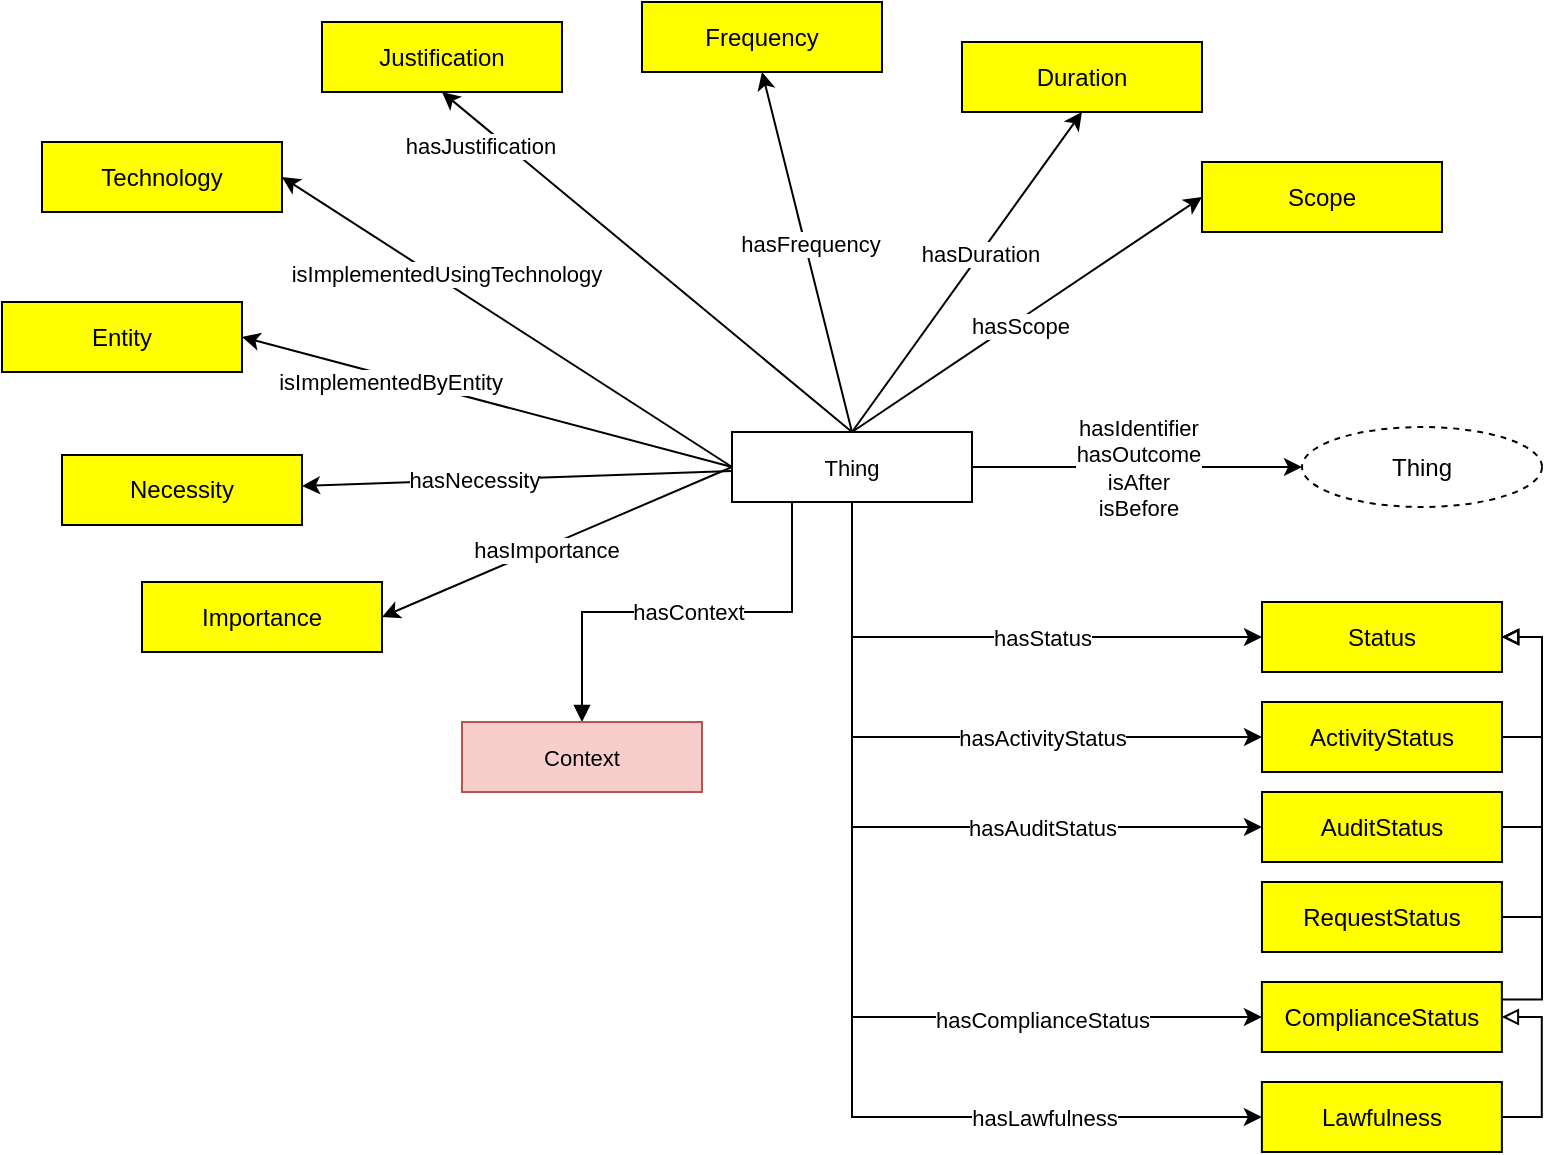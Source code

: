 <mxfile version="20.3.0" type="device"><diagram id="2JzxPIsm3S9Kwkjno1vS" name="Page-1"><mxGraphModel dx="1422" dy="882" grid="1" gridSize="10" guides="1" tooltips="1" connect="1" arrows="1" fold="1" page="1" pageScale="1" pageWidth="1169" pageHeight="827" math="0" shadow="0"><root><mxCell id="0"/><mxCell id="1" parent="0"/><mxCell id="XTaDzFGOMFW5YcLC0Tnq-8" value="" style="rounded=0;orthogonalLoop=1;jettySize=auto;html=1;entryX=0;entryY=0.5;entryDx=0;entryDy=0;edgeStyle=orthogonalEdgeStyle;exitX=0.5;exitY=1;exitDx=0;exitDy=0;" parent="1" source="XTaDzFGOMFW5YcLC0Tnq-1" target="XTaDzFGOMFW5YcLC0Tnq-7" edge="1"><mxGeometry relative="1" as="geometry"/></mxCell><mxCell id="XTaDzFGOMFW5YcLC0Tnq-39" value="hasStatus" style="edgeLabel;html=1;align=center;verticalAlign=middle;resizable=0;points=[];" parent="XTaDzFGOMFW5YcLC0Tnq-8" vertex="1" connectable="0"><mxGeometry x="-0.075" relative="1" as="geometry"><mxPoint x="36" as="offset"/></mxGeometry></mxCell><mxCell id="XTaDzFGOMFW5YcLC0Tnq-18" value="" style="rounded=0;orthogonalLoop=1;jettySize=auto;html=1;entryX=0.5;entryY=1;entryDx=0;entryDy=0;exitX=0.5;exitY=0;exitDx=0;exitDy=0;" parent="1" source="XTaDzFGOMFW5YcLC0Tnq-1" target="XTaDzFGOMFW5YcLC0Tnq-17" edge="1"><mxGeometry relative="1" as="geometry"/></mxCell><mxCell id="XTaDzFGOMFW5YcLC0Tnq-38" value="hasFrequency" style="edgeLabel;html=1;align=center;verticalAlign=middle;resizable=0;points=[];" parent="XTaDzFGOMFW5YcLC0Tnq-18" vertex="1" connectable="0"><mxGeometry x="0.038" y="-2" relative="1" as="geometry"><mxPoint as="offset"/></mxGeometry></mxCell><mxCell id="XTaDzFGOMFW5YcLC0Tnq-20" value="" style="rounded=0;orthogonalLoop=1;jettySize=auto;html=1;entryX=0;entryY=0.5;entryDx=0;entryDy=0;exitX=0.5;exitY=0;exitDx=0;exitDy=0;" parent="1" source="XTaDzFGOMFW5YcLC0Tnq-1" target="XTaDzFGOMFW5YcLC0Tnq-21" edge="1"><mxGeometry relative="1" as="geometry"/></mxCell><mxCell id="XTaDzFGOMFW5YcLC0Tnq-69" value="hasScope" style="edgeLabel;html=1;align=center;verticalAlign=middle;resizable=0;points=[];" parent="XTaDzFGOMFW5YcLC0Tnq-20" vertex="1" connectable="0"><mxGeometry x="-0.062" y="-2" relative="1" as="geometry"><mxPoint as="offset"/></mxGeometry></mxCell><mxCell id="XTaDzFGOMFW5YcLC0Tnq-24" value="" style="rounded=0;orthogonalLoop=1;jettySize=auto;html=1;entryX=0.5;entryY=1;entryDx=0;entryDy=0;exitX=0.5;exitY=0;exitDx=0;exitDy=0;" parent="1" source="XTaDzFGOMFW5YcLC0Tnq-1" target="XTaDzFGOMFW5YcLC0Tnq-23" edge="1"><mxGeometry relative="1" as="geometry"/></mxCell><mxCell id="XTaDzFGOMFW5YcLC0Tnq-37" value="hasDuration" style="edgeLabel;html=1;align=center;verticalAlign=middle;resizable=0;points=[];" parent="XTaDzFGOMFW5YcLC0Tnq-24" vertex="1" connectable="0"><mxGeometry x="0.109" relative="1" as="geometry"><mxPoint as="offset"/></mxGeometry></mxCell><mxCell id="XTaDzFGOMFW5YcLC0Tnq-52" value="" style="rounded=0;orthogonalLoop=1;jettySize=auto;html=1;entryX=1;entryY=0.5;entryDx=0;entryDy=0;exitX=0;exitY=0.5;exitDx=0;exitDy=0;" parent="1" source="XTaDzFGOMFW5YcLC0Tnq-1" target="XTaDzFGOMFW5YcLC0Tnq-51" edge="1"><mxGeometry relative="1" as="geometry"/></mxCell><mxCell id="XTaDzFGOMFW5YcLC0Tnq-55" value="hasImportance" style="edgeLabel;html=1;align=center;verticalAlign=middle;resizable=0;points=[];" parent="XTaDzFGOMFW5YcLC0Tnq-52" vertex="1" connectable="0"><mxGeometry x="0.068" y="1" relative="1" as="geometry"><mxPoint as="offset"/></mxGeometry></mxCell><mxCell id="XTaDzFGOMFW5YcLC0Tnq-54" value="" style="rounded=0;orthogonalLoop=1;jettySize=auto;html=1;" parent="1" source="XTaDzFGOMFW5YcLC0Tnq-1" target="XTaDzFGOMFW5YcLC0Tnq-53" edge="1"><mxGeometry relative="1" as="geometry"/></mxCell><mxCell id="XTaDzFGOMFW5YcLC0Tnq-56" value="hasNecessity" style="edgeLabel;html=1;align=center;verticalAlign=middle;resizable=0;points=[];" parent="XTaDzFGOMFW5YcLC0Tnq-54" vertex="1" connectable="0"><mxGeometry x="0.271" relative="1" as="geometry"><mxPoint x="7" as="offset"/></mxGeometry></mxCell><mxCell id="Xe_XT7cnKlwTmRtfr9ud-2" value="hasIdentifier&lt;br&gt;hasOutcome&lt;br&gt;isAfter&lt;br&gt;isBefore" style="edgeStyle=none;rounded=0;orthogonalLoop=1;jettySize=auto;html=1;exitX=1;exitY=0.5;exitDx=0;exitDy=0;entryX=0;entryY=0.5;entryDx=0;entryDy=0;" parent="1" source="XTaDzFGOMFW5YcLC0Tnq-1" target="Xe_XT7cnKlwTmRtfr9ud-1" edge="1"><mxGeometry relative="1" as="geometry"/></mxCell><mxCell id="Xe_XT7cnKlwTmRtfr9ud-4" value="hasLawfulness" style="edgeStyle=orthogonalEdgeStyle;rounded=0;orthogonalLoop=1;jettySize=auto;html=1;exitX=0.5;exitY=1;exitDx=0;exitDy=0;entryX=0;entryY=0.5;entryDx=0;entryDy=0;" parent="1" source="XTaDzFGOMFW5YcLC0Tnq-1" target="XTaDzFGOMFW5YcLC0Tnq-43" edge="1"><mxGeometry x="0.572" relative="1" as="geometry"><mxPoint as="offset"/></mxGeometry></mxCell><mxCell id="Xe_XT7cnKlwTmRtfr9ud-13" value="hasContext" style="edgeStyle=orthogonalEdgeStyle;rounded=0;orthogonalLoop=1;jettySize=auto;html=1;exitX=0.25;exitY=1;exitDx=0;exitDy=0;entryX=0.5;entryY=0;entryDx=0;entryDy=0;endArrow=block;endFill=1;" parent="1" source="XTaDzFGOMFW5YcLC0Tnq-1" target="Xe_XT7cnKlwTmRtfr9ud-12" edge="1"><mxGeometry relative="1" as="geometry"/></mxCell><mxCell id="XTaDzFGOMFW5YcLC0Tnq-1" value="&lt;span style=&quot;text-align: start; font-family: Arial;&quot; data-sheets-userformat=&quot;{&amp;quot;2&amp;quot;:513,&amp;quot;3&amp;quot;:{&amp;quot;1&amp;quot;:0},&amp;quot;12&amp;quot;:0}&quot; data-sheets-value=&quot;{&amp;quot;1&amp;quot;:2,&amp;quot;2&amp;quot;:&amp;quot;Deidentification&amp;quot;}&quot;&gt;&lt;font style=&quot;font-size: 11px;&quot;&gt;Thing&lt;/font&gt;&lt;/span&gt;" style="whiteSpace=wrap;html=1;rounded=0;" parent="1" vertex="1"><mxGeometry x="525" y="365" width="120" height="35" as="geometry"/></mxCell><mxCell id="XTaDzFGOMFW5YcLC0Tnq-10" value="" style="rounded=0;orthogonalLoop=1;jettySize=auto;html=1;exitX=0.5;exitY=1;exitDx=0;exitDy=0;edgeStyle=orthogonalEdgeStyle;entryX=0;entryY=0.5;entryDx=0;entryDy=0;" parent="1" source="XTaDzFGOMFW5YcLC0Tnq-1" target="XTaDzFGOMFW5YcLC0Tnq-9" edge="1"><mxGeometry relative="1" as="geometry"/></mxCell><mxCell id="XTaDzFGOMFW5YcLC0Tnq-40" value="hasComplianceStatus" style="edgeLabel;html=1;align=center;verticalAlign=middle;resizable=0;points=[];" parent="XTaDzFGOMFW5YcLC0Tnq-10" vertex="1" connectable="0"><mxGeometry x="-0.025" y="1" relative="1" as="geometry"><mxPoint x="94" y="33" as="offset"/></mxGeometry></mxCell><mxCell id="XTaDzFGOMFW5YcLC0Tnq-12" value="" style="rounded=0;orthogonalLoop=1;jettySize=auto;html=1;entryX=0;entryY=0.5;entryDx=0;entryDy=0;exitX=0.5;exitY=1;exitDx=0;exitDy=0;edgeStyle=orthogonalEdgeStyle;" parent="1" source="XTaDzFGOMFW5YcLC0Tnq-1" target="XTaDzFGOMFW5YcLC0Tnq-11" edge="1"><mxGeometry relative="1" as="geometry"/></mxCell><mxCell id="XTaDzFGOMFW5YcLC0Tnq-42" value="hasAuditStatus" style="edgeLabel;html=1;align=center;verticalAlign=middle;resizable=0;points=[];" parent="XTaDzFGOMFW5YcLC0Tnq-12" vertex="1" connectable="0"><mxGeometry x="0.008" y="-1" relative="1" as="geometry"><mxPoint x="72" y="-1" as="offset"/></mxGeometry></mxCell><mxCell id="XTaDzFGOMFW5YcLC0Tnq-14" value="" style="rounded=0;orthogonalLoop=1;jettySize=auto;html=1;entryX=0;entryY=0.5;entryDx=0;entryDy=0;exitX=0.5;exitY=1;exitDx=0;exitDy=0;edgeStyle=orthogonalEdgeStyle;" parent="1" source="XTaDzFGOMFW5YcLC0Tnq-1" target="XTaDzFGOMFW5YcLC0Tnq-13" edge="1"><mxGeometry relative="1" as="geometry"/></mxCell><mxCell id="XTaDzFGOMFW5YcLC0Tnq-41" value="hasActivityStatus" style="edgeLabel;html=1;align=center;verticalAlign=middle;resizable=0;points=[];" parent="XTaDzFGOMFW5YcLC0Tnq-14" vertex="1" connectable="0"><mxGeometry relative="1" as="geometry"><mxPoint x="51" as="offset"/></mxGeometry></mxCell><mxCell id="XTaDzFGOMFW5YcLC0Tnq-7" value="Status" style="whiteSpace=wrap;html=1;fillColor=#FFFF00;rounded=0;" parent="1" vertex="1"><mxGeometry x="790" y="450" width="120" height="35" as="geometry"/></mxCell><mxCell id="Xe_XT7cnKlwTmRtfr9ud-11" style="edgeStyle=orthogonalEdgeStyle;rounded=0;orthogonalLoop=1;jettySize=auto;html=1;exitX=1;exitY=0.25;exitDx=0;exitDy=0;entryX=1;entryY=0.5;entryDx=0;entryDy=0;endArrow=block;endFill=0;" parent="1" source="XTaDzFGOMFW5YcLC0Tnq-9" target="XTaDzFGOMFW5YcLC0Tnq-7" edge="1"><mxGeometry relative="1" as="geometry"/></mxCell><mxCell id="XTaDzFGOMFW5YcLC0Tnq-9" value="ComplianceStatus" style="whiteSpace=wrap;html=1;fillColor=#FFFF00;rounded=0;" parent="1" vertex="1"><mxGeometry x="789.94" y="640" width="120" height="35" as="geometry"/></mxCell><mxCell id="Xe_XT7cnKlwTmRtfr9ud-8" style="edgeStyle=orthogonalEdgeStyle;rounded=0;orthogonalLoop=1;jettySize=auto;html=1;exitX=1;exitY=0.5;exitDx=0;exitDy=0;entryX=1;entryY=0.5;entryDx=0;entryDy=0;endArrow=block;endFill=0;" parent="1" source="XTaDzFGOMFW5YcLC0Tnq-11" target="XTaDzFGOMFW5YcLC0Tnq-7" edge="1"><mxGeometry relative="1" as="geometry"/></mxCell><mxCell id="XTaDzFGOMFW5YcLC0Tnq-11" value="AuditStatus" style="whiteSpace=wrap;html=1;fillColor=#FFFF00;rounded=0;" parent="1" vertex="1"><mxGeometry x="790" y="545" width="120" height="35" as="geometry"/></mxCell><mxCell id="Xe_XT7cnKlwTmRtfr9ud-7" style="edgeStyle=orthogonalEdgeStyle;rounded=0;orthogonalLoop=1;jettySize=auto;html=1;exitX=1;exitY=0.5;exitDx=0;exitDy=0;entryX=1;entryY=0.5;entryDx=0;entryDy=0;endArrow=block;endFill=0;" parent="1" source="XTaDzFGOMFW5YcLC0Tnq-13" target="XTaDzFGOMFW5YcLC0Tnq-7" edge="1"><mxGeometry relative="1" as="geometry"/></mxCell><mxCell id="XTaDzFGOMFW5YcLC0Tnq-13" value="ActivityStatus" style="whiteSpace=wrap;html=1;fillColor=#FFFF00;rounded=0;" parent="1" vertex="1"><mxGeometry x="790" y="500" width="120" height="35" as="geometry"/></mxCell><mxCell id="XTaDzFGOMFW5YcLC0Tnq-30" value="" style="rounded=0;orthogonalLoop=1;jettySize=auto;html=1;entryX=1;entryY=0.5;entryDx=0;entryDy=0;exitX=0;exitY=0.5;exitDx=0;exitDy=0;" parent="1" source="XTaDzFGOMFW5YcLC0Tnq-1" target="XTaDzFGOMFW5YcLC0Tnq-29" edge="1"><mxGeometry relative="1" as="geometry"/></mxCell><mxCell id="XTaDzFGOMFW5YcLC0Tnq-57" value="isImplementedByEntity" style="edgeLabel;html=1;align=center;verticalAlign=middle;resizable=0;points=[];" parent="XTaDzFGOMFW5YcLC0Tnq-30" vertex="1" connectable="0"><mxGeometry x="-0.021" relative="1" as="geometry"><mxPoint x="-51" y="-11" as="offset"/></mxGeometry></mxCell><mxCell id="XTaDzFGOMFW5YcLC0Tnq-61" value="" style="rounded=0;orthogonalLoop=1;jettySize=auto;html=1;entryX=0.5;entryY=1;entryDx=0;entryDy=0;exitX=0.5;exitY=0;exitDx=0;exitDy=0;" parent="1" source="XTaDzFGOMFW5YcLC0Tnq-1" target="XTaDzFGOMFW5YcLC0Tnq-58" edge="1"><mxGeometry relative="1" as="geometry"><mxPoint x="585" y="145.0" as="targetPoint"/></mxGeometry></mxCell><mxCell id="XTaDzFGOMFW5YcLC0Tnq-62" value="hasJustification" style="edgeLabel;html=1;align=center;verticalAlign=middle;resizable=0;points=[];" parent="XTaDzFGOMFW5YcLC0Tnq-61" vertex="1" connectable="0"><mxGeometry x="-0.111" y="-22" relative="1" as="geometry"><mxPoint x="-109" y="-51" as="offset"/></mxGeometry></mxCell><mxCell id="XTaDzFGOMFW5YcLC0Tnq-17" value="Frequency" style="whiteSpace=wrap;html=1;fillColor=#FFFF00;rounded=0;" parent="1" vertex="1"><mxGeometry x="480" y="150" width="120" height="35" as="geometry"/></mxCell><mxCell id="XTaDzFGOMFW5YcLC0Tnq-21" value="Scope" style="whiteSpace=wrap;html=1;fillColor=#FFFF00;rounded=0;" parent="1" vertex="1"><mxGeometry x="760" y="230" width="120" height="35" as="geometry"/></mxCell><mxCell id="XTaDzFGOMFW5YcLC0Tnq-23" value="Duration" style="whiteSpace=wrap;html=1;fillColor=#FFFF00;rounded=0;" parent="1" vertex="1"><mxGeometry x="640" y="170" width="120" height="35" as="geometry"/></mxCell><mxCell id="XTaDzFGOMFW5YcLC0Tnq-64" value="" style="rounded=0;orthogonalLoop=1;jettySize=auto;html=1;exitX=0;exitY=0.5;exitDx=0;exitDy=0;entryX=1;entryY=0.5;entryDx=0;entryDy=0;" parent="1" source="XTaDzFGOMFW5YcLC0Tnq-1" target="XTaDzFGOMFW5YcLC0Tnq-63" edge="1"><mxGeometry relative="1" as="geometry"/></mxCell><mxCell id="XTaDzFGOMFW5YcLC0Tnq-65" value="isImplementedUsingTechnology" style="edgeLabel;html=1;align=center;verticalAlign=middle;resizable=0;points=[];" parent="XTaDzFGOMFW5YcLC0Tnq-64" vertex="1" connectable="0"><mxGeometry x="0.587" y="37" relative="1" as="geometry"><mxPoint x="55" y="-13" as="offset"/></mxGeometry></mxCell><mxCell id="XTaDzFGOMFW5YcLC0Tnq-29" value="Entity" style="whiteSpace=wrap;html=1;fillColor=#FFFF00;rounded=0;" parent="1" vertex="1"><mxGeometry x="160" y="300" width="120" height="35" as="geometry"/></mxCell><mxCell id="Xe_XT7cnKlwTmRtfr9ud-3" style="edgeStyle=orthogonalEdgeStyle;rounded=0;orthogonalLoop=1;jettySize=auto;html=1;exitX=1;exitY=0.5;exitDx=0;exitDy=0;entryX=1;entryY=0.5;entryDx=0;entryDy=0;endArrow=block;endFill=0;" parent="1" source="XTaDzFGOMFW5YcLC0Tnq-43" target="XTaDzFGOMFW5YcLC0Tnq-9" edge="1"><mxGeometry relative="1" as="geometry"/></mxCell><mxCell id="XTaDzFGOMFW5YcLC0Tnq-43" value="Lawfulness" style="whiteSpace=wrap;html=1;fillColor=#FFFF00;rounded=0;" parent="1" vertex="1"><mxGeometry x="789.94" y="690" width="120" height="35" as="geometry"/></mxCell><mxCell id="XTaDzFGOMFW5YcLC0Tnq-51" value="Importance" style="whiteSpace=wrap;html=1;fillColor=#FFFF00;rounded=0;" parent="1" vertex="1"><mxGeometry x="230" y="440" width="120" height="35" as="geometry"/></mxCell><mxCell id="XTaDzFGOMFW5YcLC0Tnq-53" value="Necessity" style="whiteSpace=wrap;html=1;fillColor=#FFFF00;rounded=0;" parent="1" vertex="1"><mxGeometry x="190" y="376.5" width="120" height="35" as="geometry"/></mxCell><mxCell id="XTaDzFGOMFW5YcLC0Tnq-58" value="Justification" style="whiteSpace=wrap;html=1;fillColor=#FFFF00;rounded=0;" parent="1" vertex="1"><mxGeometry x="320" y="160" width="120" height="35" as="geometry"/></mxCell><mxCell id="XTaDzFGOMFW5YcLC0Tnq-63" value="Technology" style="whiteSpace=wrap;html=1;fillColor=#FFFF00;rounded=0;" parent="1" vertex="1"><mxGeometry x="180" y="220" width="120" height="35" as="geometry"/></mxCell><mxCell id="Xe_XT7cnKlwTmRtfr9ud-1" value="Thing" style="ellipse;whiteSpace=wrap;html=1;dashed=1;" parent="1" vertex="1"><mxGeometry x="810" y="362.5" width="120" height="40" as="geometry"/></mxCell><mxCell id="Xe_XT7cnKlwTmRtfr9ud-15" style="edgeStyle=orthogonalEdgeStyle;rounded=0;orthogonalLoop=1;jettySize=auto;html=1;exitX=1;exitY=0.5;exitDx=0;exitDy=0;entryX=1;entryY=0.5;entryDx=0;entryDy=0;endArrow=block;endFill=0;" parent="1" source="Xe_XT7cnKlwTmRtfr9ud-5" target="XTaDzFGOMFW5YcLC0Tnq-7" edge="1"><mxGeometry relative="1" as="geometry"/></mxCell><mxCell id="Xe_XT7cnKlwTmRtfr9ud-5" value="RequestStatus" style="whiteSpace=wrap;html=1;fillColor=#FFFF00;rounded=0;" parent="1" vertex="1"><mxGeometry x="789.97" y="590" width="120" height="35" as="geometry"/></mxCell><mxCell id="Xe_XT7cnKlwTmRtfr9ud-12" value="&lt;span style=&quot;text-align: start; font-family: Arial;&quot; data-sheets-userformat=&quot;{&amp;quot;2&amp;quot;:513,&amp;quot;3&amp;quot;:{&amp;quot;1&amp;quot;:0},&amp;quot;12&amp;quot;:0}&quot; data-sheets-value=&quot;{&amp;quot;1&amp;quot;:2,&amp;quot;2&amp;quot;:&amp;quot;Deidentification&amp;quot;}&quot;&gt;&lt;font style=&quot;font-size: 11px;&quot;&gt;Context&lt;/font&gt;&lt;/span&gt;" style="whiteSpace=wrap;html=1;rounded=0;fillColor=#f8cecc;strokeColor=#b85450;" parent="1" vertex="1"><mxGeometry x="390" y="510" width="120" height="35" as="geometry"/></mxCell></root></mxGraphModel></diagram></mxfile>